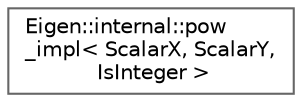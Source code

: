 digraph "Graphical Class Hierarchy"
{
 // LATEX_PDF_SIZE
  bgcolor="transparent";
  edge [fontname=Helvetica,fontsize=10,labelfontname=Helvetica,labelfontsize=10];
  node [fontname=Helvetica,fontsize=10,shape=box,height=0.2,width=0.4];
  rankdir="LR";
  Node0 [id="Node000000",label="Eigen::internal::pow\l_impl\< ScalarX, ScalarY,\l IsInteger \>",height=0.2,width=0.4,color="grey40", fillcolor="white", style="filled",URL="$structEigen_1_1internal_1_1pow__impl.html",tooltip=" "];
}

